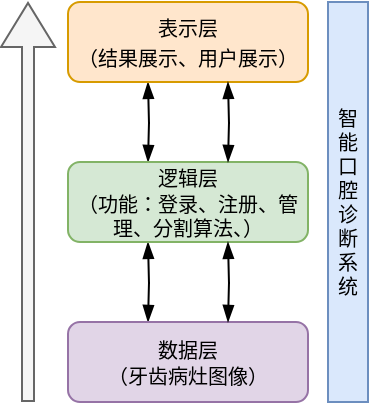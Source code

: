 <mxfile version="24.4.9" type="github">
  <diagram name="系统架构" id="LkHW-83_zddhqzEgzAWe">
    <mxGraphModel dx="698" dy="385" grid="1" gridSize="10" guides="1" tooltips="1" connect="1" arrows="1" fold="1" page="1" pageScale="1" pageWidth="3300" pageHeight="4681" math="0" shadow="0">
      <root>
        <mxCell id="0" />
        <mxCell id="1" parent="0" />
        <mxCell id="YGHuRv0u9WsSLWJvh3on-13" style="edgeStyle=orthogonalEdgeStyle;rounded=0;orthogonalLoop=1;jettySize=auto;html=1;entryX=0.5;entryY=1;entryDx=0;entryDy=0;endArrow=blockThin;endFill=1;startArrow=blockThin;startFill=1;" edge="1" parent="1">
          <mxGeometry relative="1" as="geometry">
            <mxPoint x="1480" y="320" as="sourcePoint" />
            <mxPoint x="1480" y="280" as="targetPoint" />
          </mxGeometry>
        </mxCell>
        <mxCell id="YGHuRv0u9WsSLWJvh3on-9" value="&lt;span style=&quot;font-family: 宋体; font-size: 10px;&quot;&gt;数据层&lt;/span&gt;&lt;div style=&quot;font-family: 宋体; font-size: 10px;&quot;&gt;（牙齿病灶图像）&lt;/div&gt;" style="rounded=1;whiteSpace=wrap;html=1;fillColor=#e1d5e7;strokeColor=#9673a6;" vertex="1" parent="1">
          <mxGeometry x="1440" y="320" width="120" height="40" as="geometry" />
        </mxCell>
        <mxCell id="YGHuRv0u9WsSLWJvh3on-20" style="edgeStyle=orthogonalEdgeStyle;rounded=0;orthogonalLoop=1;jettySize=auto;html=1;entryX=0.5;entryY=1;entryDx=0;entryDy=0;startArrow=blockThin;startFill=1;endArrow=blockThin;endFill=1;" edge="1" parent="1">
          <mxGeometry relative="1" as="geometry">
            <mxPoint x="1480" y="240" as="sourcePoint" />
            <mxPoint x="1480" y="200" as="targetPoint" />
          </mxGeometry>
        </mxCell>
        <mxCell id="YGHuRv0u9WsSLWJvh3on-10" value="&lt;span style=&quot;font-family: 宋体; font-size: 10px;&quot;&gt;逻辑层&lt;/span&gt;&lt;div style=&quot;font-family: 宋体; font-size: 10px;&quot;&gt;（功能：登录、注册、管理、分割算法、）&lt;/div&gt;" style="rounded=1;whiteSpace=wrap;html=1;fillColor=#d5e8d4;strokeColor=#82b366;" vertex="1" parent="1">
          <mxGeometry x="1440" y="240" width="120" height="40" as="geometry" />
        </mxCell>
        <mxCell id="YGHuRv0u9WsSLWJvh3on-11" value="&lt;font face=&quot;宋体&quot;&gt;&lt;span style=&quot;font-size: 10px;&quot;&gt;表示层&lt;/span&gt;&lt;/font&gt;&lt;div&gt;&lt;font face=&quot;宋体&quot;&gt;&lt;span style=&quot;font-size: 10px;&quot;&gt;（结果展示、用户展示）&lt;/span&gt;&lt;/font&gt;&lt;/div&gt;" style="rounded=1;whiteSpace=wrap;html=1;fillColor=#ffe6cc;strokeColor=#d79b00;" vertex="1" parent="1">
          <mxGeometry x="1440" y="160" width="120" height="40" as="geometry" />
        </mxCell>
        <mxCell id="YGHuRv0u9WsSLWJvh3on-15" value="" style="shape=flexArrow;endArrow=classic;html=1;rounded=0;fillColor=#f5f5f5;strokeColor=#666666;endSize=7;startSize=6;targetPerimeterSpacing=0;width=6;" edge="1" parent="1">
          <mxGeometry width="50" height="50" relative="1" as="geometry">
            <mxPoint x="1420" y="360" as="sourcePoint" />
            <mxPoint x="1420" y="160" as="targetPoint" />
          </mxGeometry>
        </mxCell>
        <mxCell id="YGHuRv0u9WsSLWJvh3on-21" style="edgeStyle=orthogonalEdgeStyle;rounded=0;orthogonalLoop=1;jettySize=auto;html=1;entryX=0.5;entryY=1;entryDx=0;entryDy=0;startArrow=blockThin;startFill=1;endArrow=blockThin;endFill=1;" edge="1" parent="1">
          <mxGeometry relative="1" as="geometry">
            <mxPoint x="1520" y="240" as="sourcePoint" />
            <mxPoint x="1520" y="200" as="targetPoint" />
          </mxGeometry>
        </mxCell>
        <mxCell id="YGHuRv0u9WsSLWJvh3on-22" style="edgeStyle=orthogonalEdgeStyle;rounded=0;orthogonalLoop=1;jettySize=auto;html=1;entryX=0.5;entryY=1;entryDx=0;entryDy=0;endArrow=blockThin;endFill=1;startArrow=blockThin;startFill=1;" edge="1" parent="1">
          <mxGeometry relative="1" as="geometry">
            <mxPoint x="1520" y="320" as="sourcePoint" />
            <mxPoint x="1520" y="280" as="targetPoint" />
          </mxGeometry>
        </mxCell>
        <mxCell id="YGHuRv0u9WsSLWJvh3on-23" value="智能口腔诊断系统" style="rounded=0;whiteSpace=wrap;html=1;fillColor=#dae8fc;strokeColor=#6c8ebf;fontSize=10;fontFamily=宋体;" vertex="1" parent="1">
          <mxGeometry x="1570" y="160" width="20" height="200" as="geometry" />
        </mxCell>
      </root>
    </mxGraphModel>
  </diagram>
</mxfile>
